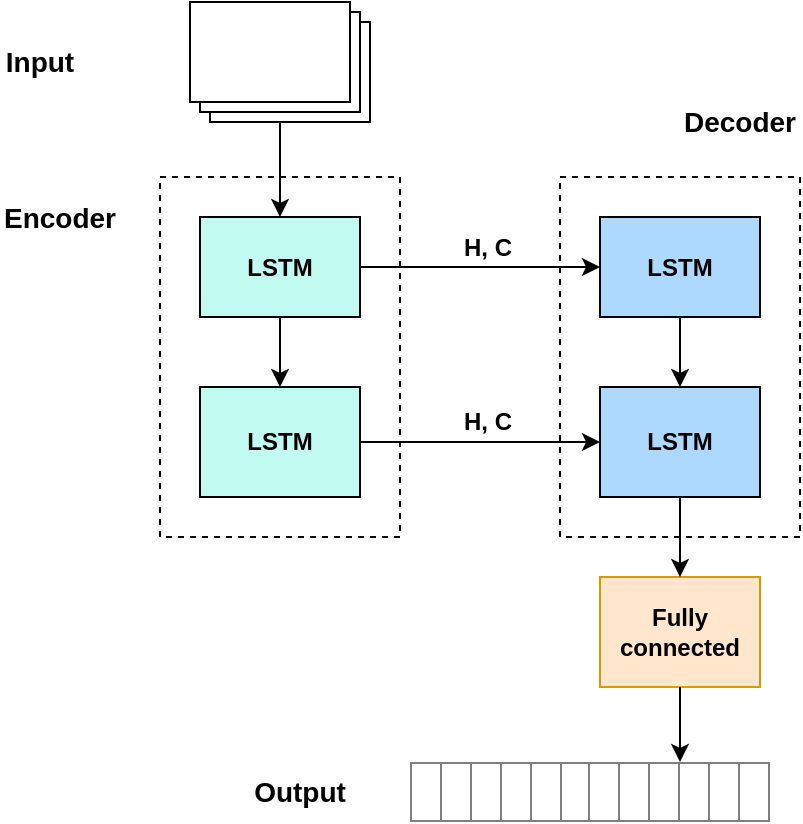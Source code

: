 <mxfile version="10.7.7" type="device"><diagram id="g_7NsjobZMBYTpoIZ1VE" name="Page-1"><mxGraphModel dx="758" dy="525" grid="1" gridSize="10" guides="1" tooltips="1" connect="1" arrows="1" fold="1" page="1" pageScale="1" pageWidth="850" pageHeight="1100" math="0" shadow="0"><root><mxCell id="0"/><mxCell id="1" parent="0"/><mxCell id="j0ZAadmZgmr_zw-uZsAT-19" value="" style="edgeStyle=orthogonalEdgeStyle;rounded=0;orthogonalLoop=1;jettySize=auto;html=1;entryX=0.5;entryY=0;entryDx=0;entryDy=0;" edge="1" parent="1" source="j0ZAadmZgmr_zw-uZsAT-1" target="j0ZAadmZgmr_zw-uZsAT-5"><mxGeometry relative="1" as="geometry"/></mxCell><mxCell id="j0ZAadmZgmr_zw-uZsAT-1" value="" style="verticalLabelPosition=bottom;verticalAlign=top;html=1;shape=mxgraph.basic.layered_rect;dx=10;outlineConnect=0;" vertex="1" parent="1"><mxGeometry x="225" y="100" width="90" height="60" as="geometry"/></mxCell><mxCell id="j0ZAadmZgmr_zw-uZsAT-4" value="" style="rounded=0;whiteSpace=wrap;html=1;fillColor=none;dashed=1;" vertex="1" parent="1"><mxGeometry x="210" y="187.5" width="120" height="180" as="geometry"/></mxCell><mxCell id="j0ZAadmZgmr_zw-uZsAT-9" value="" style="edgeStyle=orthogonalEdgeStyle;rounded=0;orthogonalLoop=1;jettySize=auto;html=1;" edge="1" parent="1" source="j0ZAadmZgmr_zw-uZsAT-5" target="j0ZAadmZgmr_zw-uZsAT-6"><mxGeometry relative="1" as="geometry"/></mxCell><mxCell id="j0ZAadmZgmr_zw-uZsAT-5" value="&lt;b&gt;LSTM&lt;/b&gt;&lt;br&gt;" style="rounded=0;whiteSpace=wrap;html=1;fillColor=#C1FAF0;strokeColor=#000000;" vertex="1" parent="1"><mxGeometry x="230" y="207.5" width="80" height="50" as="geometry"/></mxCell><mxCell id="j0ZAadmZgmr_zw-uZsAT-6" value="&lt;b&gt;LSTM&lt;/b&gt;&lt;br&gt;" style="rounded=0;whiteSpace=wrap;html=1;fillColor=#C1FAF0;strokeColor=#000000;" vertex="1" parent="1"><mxGeometry x="230" y="292.5" width="80" height="55" as="geometry"/></mxCell><mxCell id="j0ZAadmZgmr_zw-uZsAT-7" value="&lt;b&gt;&lt;font style=&quot;font-size: 14px&quot;&gt;Encoder&lt;/font&gt;&lt;/b&gt;" style="text;html=1;strokeColor=none;fillColor=none;align=center;verticalAlign=middle;whiteSpace=wrap;rounded=0;" vertex="1" parent="1"><mxGeometry x="130" y="197.5" width="60" height="20" as="geometry"/></mxCell><mxCell id="j0ZAadmZgmr_zw-uZsAT-8" value="&lt;b&gt;&lt;font style=&quot;font-size: 14px&quot;&gt;Input&lt;br&gt;&lt;/font&gt;&lt;/b&gt;" style="text;html=1;strokeColor=none;fillColor=none;align=center;verticalAlign=middle;whiteSpace=wrap;rounded=0;" vertex="1" parent="1"><mxGeometry x="130" y="120" width="40" height="20" as="geometry"/></mxCell><mxCell id="j0ZAadmZgmr_zw-uZsAT-10" value="" style="rounded=0;whiteSpace=wrap;html=1;fillColor=none;dashed=1;" vertex="1" parent="1"><mxGeometry x="410" y="187.5" width="120" height="180" as="geometry"/></mxCell><mxCell id="j0ZAadmZgmr_zw-uZsAT-11" value="" style="edgeStyle=orthogonalEdgeStyle;rounded=0;orthogonalLoop=1;jettySize=auto;html=1;" edge="1" parent="1" source="j0ZAadmZgmr_zw-uZsAT-12" target="j0ZAadmZgmr_zw-uZsAT-13"><mxGeometry relative="1" as="geometry"/></mxCell><mxCell id="j0ZAadmZgmr_zw-uZsAT-12" value="&lt;b&gt;LSTM&lt;/b&gt;&lt;br&gt;" style="rounded=0;whiteSpace=wrap;html=1;fillColor=#ADD9FF;strokeColor=#000000;" vertex="1" parent="1"><mxGeometry x="430" y="207.5" width="80" height="50" as="geometry"/></mxCell><mxCell id="j0ZAadmZgmr_zw-uZsAT-13" value="&lt;b&gt;LSTM&lt;/b&gt;&lt;br&gt;" style="rounded=0;whiteSpace=wrap;html=1;fillColor=#ADD9FF;strokeColor=#000000;" vertex="1" parent="1"><mxGeometry x="430" y="292.5" width="80" height="55" as="geometry"/></mxCell><mxCell id="j0ZAadmZgmr_zw-uZsAT-14" value="" style="edgeStyle=orthogonalEdgeStyle;rounded=0;orthogonalLoop=1;jettySize=auto;html=1;exitX=1;exitY=0.5;exitDx=0;exitDy=0;entryX=0;entryY=0.5;entryDx=0;entryDy=0;" edge="1" parent="1" source="j0ZAadmZgmr_zw-uZsAT-5" target="j0ZAadmZgmr_zw-uZsAT-12"><mxGeometry relative="1" as="geometry"><mxPoint x="280" y="277.5" as="sourcePoint"/><mxPoint x="280" y="322.5" as="targetPoint"/></mxGeometry></mxCell><mxCell id="j0ZAadmZgmr_zw-uZsAT-15" value="" style="edgeStyle=orthogonalEdgeStyle;rounded=0;orthogonalLoop=1;jettySize=auto;html=1;exitX=1;exitY=0.5;exitDx=0;exitDy=0;entryX=0;entryY=0.5;entryDx=0;entryDy=0;" edge="1" parent="1" source="j0ZAadmZgmr_zw-uZsAT-6" target="j0ZAadmZgmr_zw-uZsAT-13"><mxGeometry relative="1" as="geometry"><mxPoint x="310" y="341.5" as="sourcePoint"/><mxPoint x="410" y="341.5" as="targetPoint"/></mxGeometry></mxCell><mxCell id="j0ZAadmZgmr_zw-uZsAT-16" value="&lt;b&gt;&lt;font style=&quot;font-size: 14px&quot;&gt;Decoder&lt;br&gt;&lt;/font&gt;&lt;/b&gt;" style="text;html=1;strokeColor=none;fillColor=none;align=center;verticalAlign=middle;whiteSpace=wrap;rounded=0;" vertex="1" parent="1"><mxGeometry x="470" y="150" width="60" height="20" as="geometry"/></mxCell><mxCell id="j0ZAadmZgmr_zw-uZsAT-21" value="&lt;b&gt;H, C&lt;/b&gt;" style="text;html=1;resizable=0;points=[];autosize=1;align=left;verticalAlign=top;spacingTop=-4;" vertex="1" parent="1"><mxGeometry x="360" y="212.5" width="40" height="20" as="geometry"/></mxCell><mxCell id="j0ZAadmZgmr_zw-uZsAT-22" value="&lt;b&gt;H, C&lt;/b&gt;" style="text;html=1;resizable=0;points=[];autosize=1;align=left;verticalAlign=top;spacingTop=-4;" vertex="1" parent="1"><mxGeometry x="360" y="300" width="40" height="20" as="geometry"/></mxCell><mxCell id="j0ZAadmZgmr_zw-uZsAT-23" value="&lt;b&gt;Fully connected&lt;/b&gt;&lt;br&gt;" style="rounded=0;whiteSpace=wrap;html=1;fillColor=#ffe6cc;strokeColor=#d79b00;" vertex="1" parent="1"><mxGeometry x="430" y="387.5" width="80" height="55" as="geometry"/></mxCell><mxCell id="j0ZAadmZgmr_zw-uZsAT-24" value="" style="edgeStyle=orthogonalEdgeStyle;rounded=0;orthogonalLoop=1;jettySize=auto;html=1;entryX=0.5;entryY=0;entryDx=0;entryDy=0;exitX=0.5;exitY=1;exitDx=0;exitDy=0;" edge="1" parent="1" source="j0ZAadmZgmr_zw-uZsAT-13" target="j0ZAadmZgmr_zw-uZsAT-23"><mxGeometry relative="1" as="geometry"><mxPoint x="470" y="367.5" as="sourcePoint"/><mxPoint x="480" y="302.5" as="targetPoint"/></mxGeometry></mxCell><mxCell id="j0ZAadmZgmr_zw-uZsAT-27" value="&lt;table border=&quot;1&quot; width=&quot;100%&quot; style=&quot;width: 100% ; height: 100% ; border-collapse: collapse&quot;&gt;&lt;tbody&gt;&lt;tr&gt;&lt;td align=&quot;center&quot;&gt;&lt;br&gt;&lt;/td&gt;&lt;td align=&quot;center&quot;&gt;&lt;br&gt;&lt;/td&gt;&lt;td align=&quot;center&quot;&gt;&lt;br&gt;&lt;/td&gt;&lt;td&gt;&lt;br&gt;&lt;/td&gt;&lt;td&gt;&lt;br&gt;&lt;/td&gt;&lt;td&gt;&lt;br&gt;&lt;/td&gt;&lt;td&gt;&lt;br&gt;&lt;/td&gt;&lt;td&gt;&lt;br&gt;&lt;/td&gt;&lt;td&gt;&lt;br&gt;&lt;/td&gt;&lt;td&gt;&lt;br&gt;&lt;/td&gt;&lt;td&gt;&lt;br&gt;&lt;/td&gt;&lt;td&gt;&lt;br&gt;&lt;/td&gt;&lt;/tr&gt;&lt;/tbody&gt;&lt;/table&gt;" style="text;html=1;strokeColor=none;fillColor=none;overflow=fill;" vertex="1" parent="1"><mxGeometry x="335" y="480" width="180" height="30" as="geometry"/></mxCell><mxCell id="j0ZAadmZgmr_zw-uZsAT-28" value="&lt;b&gt;&lt;font style=&quot;font-size: 14px&quot;&gt;Output&lt;/font&gt;&lt;/b&gt;" style="text;html=1;strokeColor=none;fillColor=none;align=center;verticalAlign=middle;whiteSpace=wrap;rounded=0;" vertex="1" parent="1"><mxGeometry x="250" y="485" width="60" height="20" as="geometry"/></mxCell><mxCell id="j0ZAadmZgmr_zw-uZsAT-31" value="" style="edgeStyle=orthogonalEdgeStyle;rounded=0;orthogonalLoop=1;jettySize=auto;html=1;entryX=0.75;entryY=0;entryDx=0;entryDy=0;exitX=0.5;exitY=1;exitDx=0;exitDy=0;" edge="1" parent="1" source="j0ZAadmZgmr_zw-uZsAT-23" target="j0ZAadmZgmr_zw-uZsAT-27"><mxGeometry relative="1" as="geometry"><mxPoint x="480" y="358" as="sourcePoint"/><mxPoint x="480" y="398" as="targetPoint"/></mxGeometry></mxCell></root></mxGraphModel></diagram></mxfile>